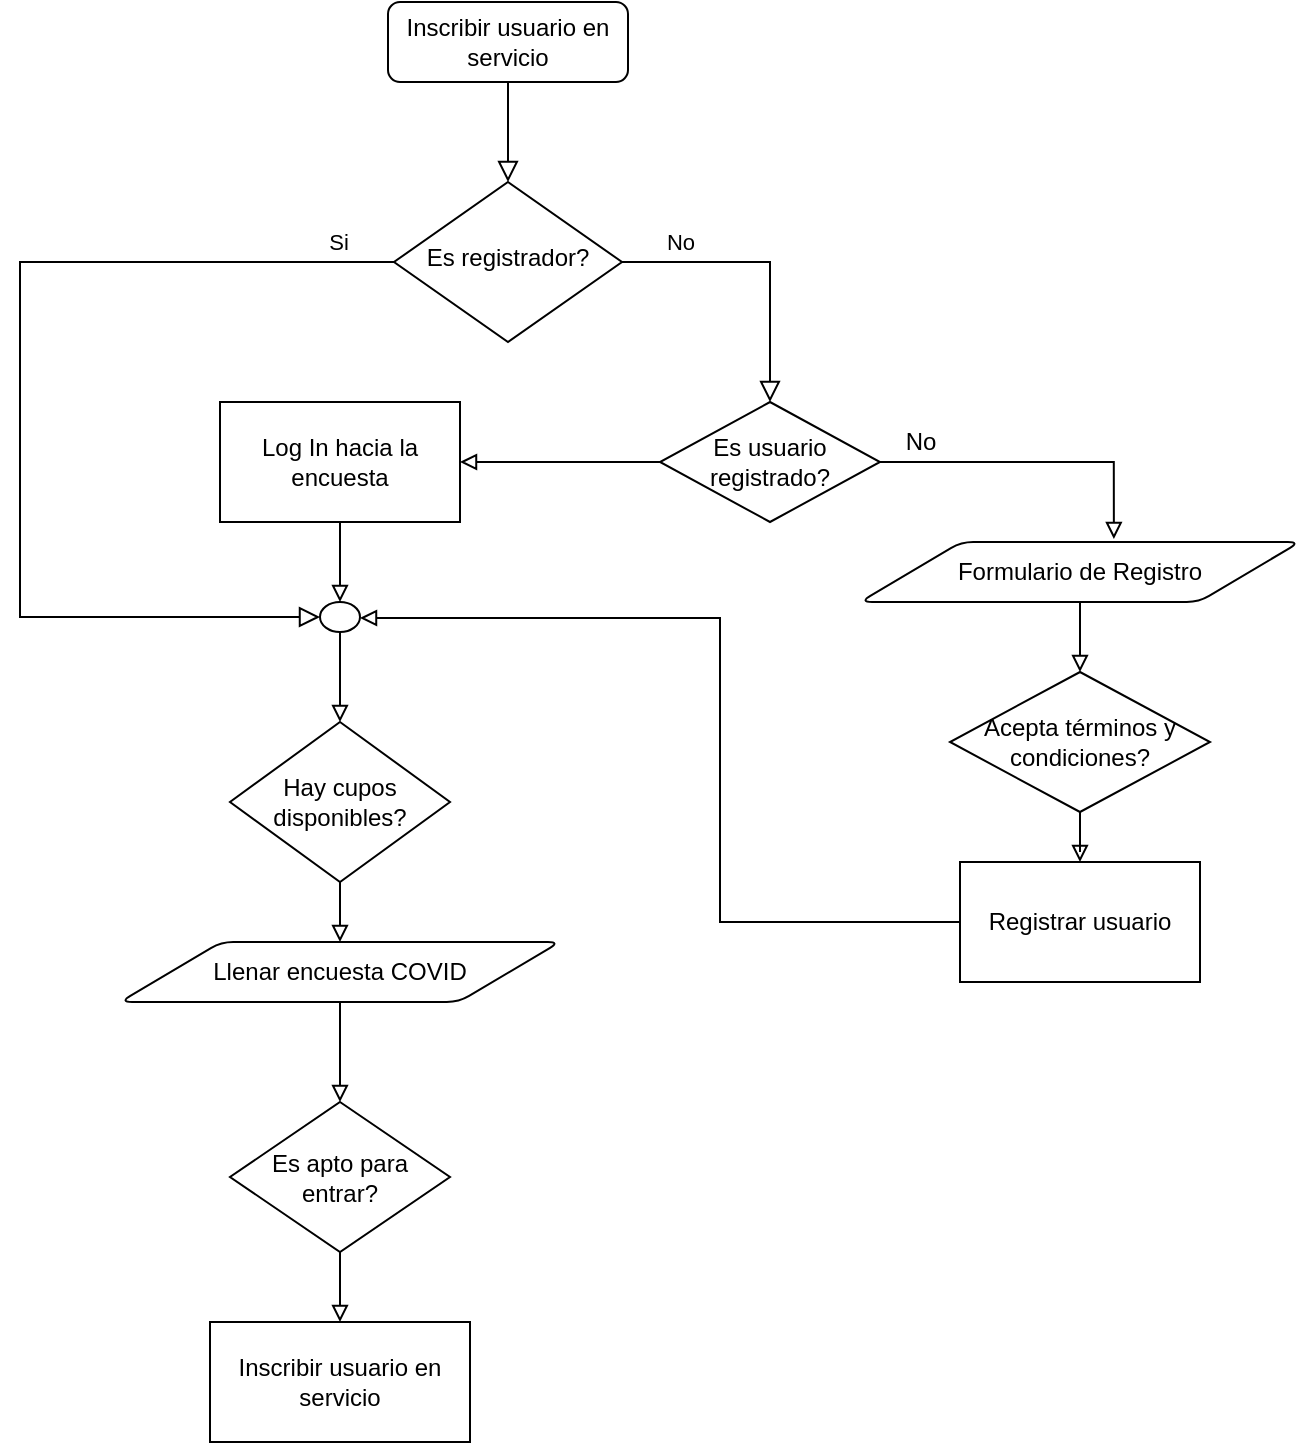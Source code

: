 <mxfile version="15.4.3" type="device"><diagram id="C5RBs43oDa-KdzZeNtuy" name="Page-1"><mxGraphModel dx="1102" dy="609" grid="1" gridSize="10" guides="1" tooltips="1" connect="1" arrows="1" fold="1" page="1" pageScale="1" pageWidth="827" pageHeight="1169" math="0" shadow="0"><root><mxCell id="WIyWlLk6GJQsqaUBKTNV-0"/><mxCell id="WIyWlLk6GJQsqaUBKTNV-1" parent="WIyWlLk6GJQsqaUBKTNV-0"/><mxCell id="WIyWlLk6GJQsqaUBKTNV-2" value="" style="rounded=0;html=1;jettySize=auto;orthogonalLoop=1;fontSize=11;endArrow=block;endFill=0;endSize=8;strokeWidth=1;shadow=0;labelBackgroundColor=none;edgeStyle=orthogonalEdgeStyle;" parent="WIyWlLk6GJQsqaUBKTNV-1" source="WIyWlLk6GJQsqaUBKTNV-3" target="WIyWlLk6GJQsqaUBKTNV-6" edge="1"><mxGeometry relative="1" as="geometry"/></mxCell><mxCell id="WIyWlLk6GJQsqaUBKTNV-3" value="Inscribir usuario en servicio" style="rounded=1;whiteSpace=wrap;html=1;fontSize=12;glass=0;strokeWidth=1;shadow=0;" parent="WIyWlLk6GJQsqaUBKTNV-1" vertex="1"><mxGeometry x="354" y="50" width="120" height="40" as="geometry"/></mxCell><mxCell id="WIyWlLk6GJQsqaUBKTNV-4" value="Si" style="rounded=0;html=1;jettySize=auto;orthogonalLoop=1;fontSize=11;endArrow=block;endFill=0;endSize=8;strokeWidth=1;shadow=0;labelBackgroundColor=none;edgeStyle=orthogonalEdgeStyle;entryX=0;entryY=0.5;entryDx=0;entryDy=0;entryPerimeter=0;" parent="WIyWlLk6GJQsqaUBKTNV-1" source="WIyWlLk6GJQsqaUBKTNV-6" target="s-ZzUoMT7MADGbYU1iUC-36" edge="1"><mxGeometry x="-0.89" y="-10" relative="1" as="geometry"><mxPoint as="offset"/><mxPoint x="330" y="320" as="targetPoint"/><Array as="points"><mxPoint x="170" y="180"/><mxPoint x="170" y="357"/></Array></mxGeometry></mxCell><mxCell id="WIyWlLk6GJQsqaUBKTNV-5" value="No" style="edgeStyle=orthogonalEdgeStyle;rounded=0;html=1;jettySize=auto;orthogonalLoop=1;fontSize=11;endArrow=block;endFill=0;endSize=8;strokeWidth=1;shadow=0;labelBackgroundColor=none;entryX=0.5;entryY=0;entryDx=0;entryDy=0;" parent="WIyWlLk6GJQsqaUBKTNV-1" source="WIyWlLk6GJQsqaUBKTNV-6" target="s-ZzUoMT7MADGbYU1iUC-1" edge="1"><mxGeometry x="-0.597" y="10" relative="1" as="geometry"><mxPoint as="offset"/><mxPoint x="710" y="240" as="targetPoint"/></mxGeometry></mxCell><mxCell id="WIyWlLk6GJQsqaUBKTNV-6" value="Es registrador?" style="rhombus;whiteSpace=wrap;html=1;shadow=0;fontFamily=Helvetica;fontSize=12;align=center;strokeWidth=1;spacing=6;spacingTop=-4;" parent="WIyWlLk6GJQsqaUBKTNV-1" vertex="1"><mxGeometry x="357" y="140" width="114" height="80" as="geometry"/></mxCell><mxCell id="s-ZzUoMT7MADGbYU1iUC-17" style="edgeStyle=orthogonalEdgeStyle;rounded=0;orthogonalLoop=1;jettySize=auto;html=1;shadow=0;labelBackgroundColor=#000000;fontSize=12;endArrow=block;endFill=0;strokeColor=#000000;entryX=0.577;entryY=-0.05;entryDx=0;entryDy=0;entryPerimeter=0;" edge="1" parent="WIyWlLk6GJQsqaUBKTNV-1" source="s-ZzUoMT7MADGbYU1iUC-1" target="s-ZzUoMT7MADGbYU1iUC-16"><mxGeometry relative="1" as="geometry"><mxPoint x="740" y="280" as="targetPoint"/><Array as="points"><mxPoint x="717" y="280"/></Array></mxGeometry></mxCell><mxCell id="s-ZzUoMT7MADGbYU1iUC-28" value="" style="edgeStyle=orthogonalEdgeStyle;rounded=0;orthogonalLoop=1;jettySize=auto;html=1;shadow=0;labelBackgroundColor=#000000;fontSize=12;endArrow=block;endFill=0;strokeColor=#000000;" edge="1" parent="WIyWlLk6GJQsqaUBKTNV-1" source="s-ZzUoMT7MADGbYU1iUC-1" target="s-ZzUoMT7MADGbYU1iUC-27"><mxGeometry relative="1" as="geometry"/></mxCell><mxCell id="s-ZzUoMT7MADGbYU1iUC-1" value="Es usuario registrado?" style="rhombus;whiteSpace=wrap;html=1;" vertex="1" parent="WIyWlLk6GJQsqaUBKTNV-1"><mxGeometry x="490" y="250" width="110" height="60" as="geometry"/></mxCell><mxCell id="s-ZzUoMT7MADGbYU1iUC-33" style="edgeStyle=orthogonalEdgeStyle;rounded=0;orthogonalLoop=1;jettySize=auto;html=1;shadow=0;labelBackgroundColor=#000000;fontSize=12;endArrow=block;endFill=0;strokeColor=#000000;entryX=1;entryY=0.5;entryDx=0;entryDy=0;entryPerimeter=0;" edge="1" parent="WIyWlLk6GJQsqaUBKTNV-1" source="s-ZzUoMT7MADGbYU1iUC-3" target="s-ZzUoMT7MADGbYU1iUC-36"><mxGeometry relative="1" as="geometry"><mxPoint x="330" y="320" as="targetPoint"/><Array as="points"><mxPoint x="520" y="510"/><mxPoint x="520" y="358"/><mxPoint x="340" y="358"/></Array></mxGeometry></mxCell><mxCell id="s-ZzUoMT7MADGbYU1iUC-3" value="Registrar usuario" style="whiteSpace=wrap;html=1;" vertex="1" parent="WIyWlLk6GJQsqaUBKTNV-1"><mxGeometry x="640" y="480" width="120" height="60" as="geometry"/></mxCell><mxCell id="s-ZzUoMT7MADGbYU1iUC-35" value="" style="edgeStyle=orthogonalEdgeStyle;rounded=0;orthogonalLoop=1;jettySize=auto;html=1;shadow=0;labelBackgroundColor=#000000;fontSize=12;endArrow=block;endFill=0;strokeColor=#000000;" edge="1" parent="WIyWlLk6GJQsqaUBKTNV-1" source="s-ZzUoMT7MADGbYU1iUC-12" target="s-ZzUoMT7MADGbYU1iUC-34"><mxGeometry relative="1" as="geometry"/></mxCell><mxCell id="s-ZzUoMT7MADGbYU1iUC-12" value="Es apto para entrar?" style="strokeWidth=1;html=1;shape=mxgraph.flowchart.decision;whiteSpace=wrap;" vertex="1" parent="WIyWlLk6GJQsqaUBKTNV-1"><mxGeometry x="275" y="600" width="110" height="75" as="geometry"/></mxCell><mxCell id="s-ZzUoMT7MADGbYU1iUC-31" style="edgeStyle=orthogonalEdgeStyle;rounded=0;orthogonalLoop=1;jettySize=auto;html=1;entryX=0.5;entryY=0;entryDx=0;entryDy=0;entryPerimeter=0;shadow=0;labelBackgroundColor=#000000;fontSize=12;endArrow=block;endFill=0;strokeColor=#000000;" edge="1" parent="WIyWlLk6GJQsqaUBKTNV-1" source="s-ZzUoMT7MADGbYU1iUC-14" target="s-ZzUoMT7MADGbYU1iUC-12"><mxGeometry relative="1" as="geometry"/></mxCell><mxCell id="s-ZzUoMT7MADGbYU1iUC-14" value="Llenar encuesta COVID" style="shape=parallelogram;html=1;strokeWidth=1;perimeter=parallelogramPerimeter;whiteSpace=wrap;rounded=1;arcSize=12;size=0.23;fontSize=12;" vertex="1" parent="WIyWlLk6GJQsqaUBKTNV-1"><mxGeometry x="220" y="520" width="220" height="30" as="geometry"/></mxCell><mxCell id="s-ZzUoMT7MADGbYU1iUC-22" style="edgeStyle=orthogonalEdgeStyle;rounded=0;orthogonalLoop=1;jettySize=auto;html=1;entryX=0.5;entryY=0;entryDx=0;entryDy=0;entryPerimeter=0;shadow=0;labelBackgroundColor=#000000;fontSize=12;endArrow=block;endFill=0;strokeColor=#000000;" edge="1" parent="WIyWlLk6GJQsqaUBKTNV-1" source="s-ZzUoMT7MADGbYU1iUC-16" target="s-ZzUoMT7MADGbYU1iUC-21"><mxGeometry relative="1" as="geometry"/></mxCell><mxCell id="s-ZzUoMT7MADGbYU1iUC-16" value="Formulario de Registro" style="shape=parallelogram;html=1;strokeWidth=1;perimeter=parallelogramPerimeter;whiteSpace=wrap;rounded=1;arcSize=12;size=0.23;fontSize=12;" vertex="1" parent="WIyWlLk6GJQsqaUBKTNV-1"><mxGeometry x="590" y="320" width="220" height="30" as="geometry"/></mxCell><mxCell id="s-ZzUoMT7MADGbYU1iUC-20" value="No" style="text;html=1;align=center;verticalAlign=middle;resizable=0;points=[];autosize=1;strokeColor=none;fillColor=none;fontSize=12;" vertex="1" parent="WIyWlLk6GJQsqaUBKTNV-1"><mxGeometry x="605" y="260" width="30" height="20" as="geometry"/></mxCell><mxCell id="s-ZzUoMT7MADGbYU1iUC-23" style="edgeStyle=orthogonalEdgeStyle;rounded=0;orthogonalLoop=1;jettySize=auto;html=1;shadow=0;labelBackgroundColor=#000000;fontSize=12;endArrow=block;endFill=0;strokeColor=#000000;" edge="1" parent="WIyWlLk6GJQsqaUBKTNV-1" source="s-ZzUoMT7MADGbYU1iUC-21" target="s-ZzUoMT7MADGbYU1iUC-3"><mxGeometry relative="1" as="geometry"/></mxCell><mxCell id="s-ZzUoMT7MADGbYU1iUC-21" value="Acepta términos y condiciones?" style="strokeWidth=1;html=1;shape=mxgraph.flowchart.decision;whiteSpace=wrap;" vertex="1" parent="WIyWlLk6GJQsqaUBKTNV-1"><mxGeometry x="635" y="385" width="130" height="70" as="geometry"/></mxCell><mxCell id="s-ZzUoMT7MADGbYU1iUC-32" style="edgeStyle=orthogonalEdgeStyle;rounded=0;orthogonalLoop=1;jettySize=auto;html=1;shadow=0;labelBackgroundColor=#000000;fontSize=12;endArrow=block;endFill=0;strokeColor=#000000;" edge="1" parent="WIyWlLk6GJQsqaUBKTNV-1" source="s-ZzUoMT7MADGbYU1iUC-25" target="s-ZzUoMT7MADGbYU1iUC-14"><mxGeometry relative="1" as="geometry"/></mxCell><mxCell id="s-ZzUoMT7MADGbYU1iUC-25" value="Hay cupos disponibles?" style="strokeWidth=1;html=1;shape=mxgraph.flowchart.decision;whiteSpace=wrap;" vertex="1" parent="WIyWlLk6GJQsqaUBKTNV-1"><mxGeometry x="275" y="410" width="110" height="80" as="geometry"/></mxCell><mxCell id="s-ZzUoMT7MADGbYU1iUC-29" style="edgeStyle=orthogonalEdgeStyle;rounded=0;orthogonalLoop=1;jettySize=auto;html=1;entryX=0.5;entryY=0;entryDx=0;entryDy=0;shadow=0;labelBackgroundColor=#000000;fontSize=12;endArrow=block;endFill=0;strokeColor=#000000;entryPerimeter=0;" edge="1" parent="WIyWlLk6GJQsqaUBKTNV-1" source="s-ZzUoMT7MADGbYU1iUC-27" target="s-ZzUoMT7MADGbYU1iUC-36"><mxGeometry relative="1" as="geometry"/></mxCell><mxCell id="s-ZzUoMT7MADGbYU1iUC-27" value="Log In hacia la encuesta" style="whiteSpace=wrap;html=1;" vertex="1" parent="WIyWlLk6GJQsqaUBKTNV-1"><mxGeometry x="270" y="250" width="120" height="60" as="geometry"/></mxCell><mxCell id="s-ZzUoMT7MADGbYU1iUC-34" value="Inscribir usuario en servicio" style="whiteSpace=wrap;html=1;strokeWidth=1;" vertex="1" parent="WIyWlLk6GJQsqaUBKTNV-1"><mxGeometry x="265" y="710" width="130" height="60" as="geometry"/></mxCell><mxCell id="s-ZzUoMT7MADGbYU1iUC-37" value="" style="edgeStyle=orthogonalEdgeStyle;rounded=0;orthogonalLoop=1;jettySize=auto;html=1;shadow=0;labelBackgroundColor=#000000;fontSize=12;endArrow=block;endFill=0;strokeColor=#000000;" edge="1" parent="WIyWlLk6GJQsqaUBKTNV-1" source="s-ZzUoMT7MADGbYU1iUC-36" target="s-ZzUoMT7MADGbYU1iUC-25"><mxGeometry relative="1" as="geometry"/></mxCell><mxCell id="s-ZzUoMT7MADGbYU1iUC-36" value="" style="verticalLabelPosition=bottom;verticalAlign=top;html=1;shape=mxgraph.flowchart.on-page_reference;fontSize=12;strokeWidth=1;" vertex="1" parent="WIyWlLk6GJQsqaUBKTNV-1"><mxGeometry x="320" y="350" width="20" height="15" as="geometry"/></mxCell></root></mxGraphModel></diagram></mxfile>